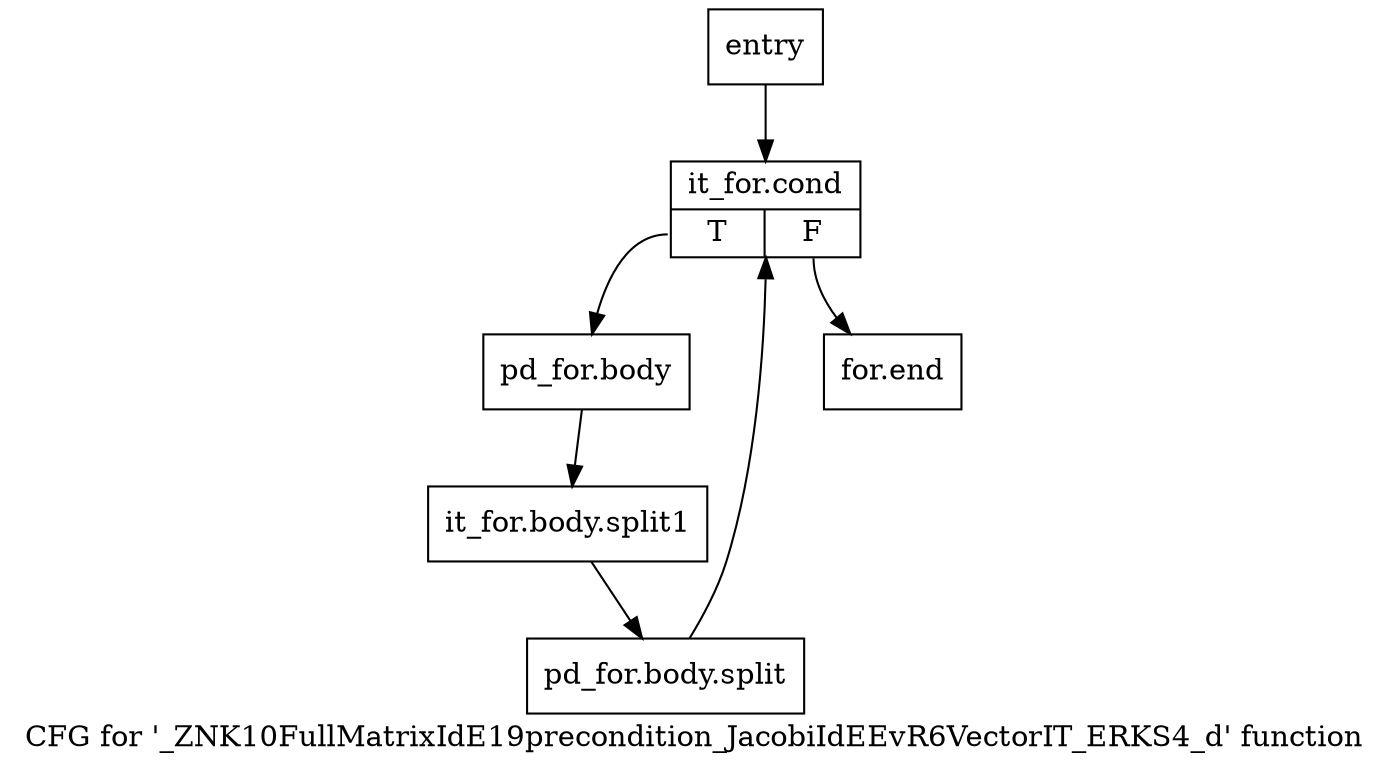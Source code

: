 digraph "CFG for '_ZNK10FullMatrixIdE19precondition_JacobiIdEEvR6VectorIT_ERKS4_d' function" {
	label="CFG for '_ZNK10FullMatrixIdE19precondition_JacobiIdEEvR6VectorIT_ERKS4_d' function";

	Node0x5671840 [shape=record,label="{entry}"];
	Node0x5671840 -> Node0x5671890;
	Node0x5671890 [shape=record,label="{it_for.cond|{<s0>T|<s1>F}}"];
	Node0x5671890:s0 -> Node0x56718e0;
	Node0x5671890:s1 -> Node0x5671930;
	Node0x56718e0 [shape=record,label="{pd_for.body}"];
	Node0x56718e0 -> Node0xa868000;
	Node0xa868000 [shape=record,label="{it_for.body.split1}"];
	Node0xa868000 -> Node0xa8663d0;
	Node0xa8663d0 [shape=record,label="{pd_for.body.split}"];
	Node0xa8663d0 -> Node0x5671890;
	Node0x5671930 [shape=record,label="{for.end}"];
}
